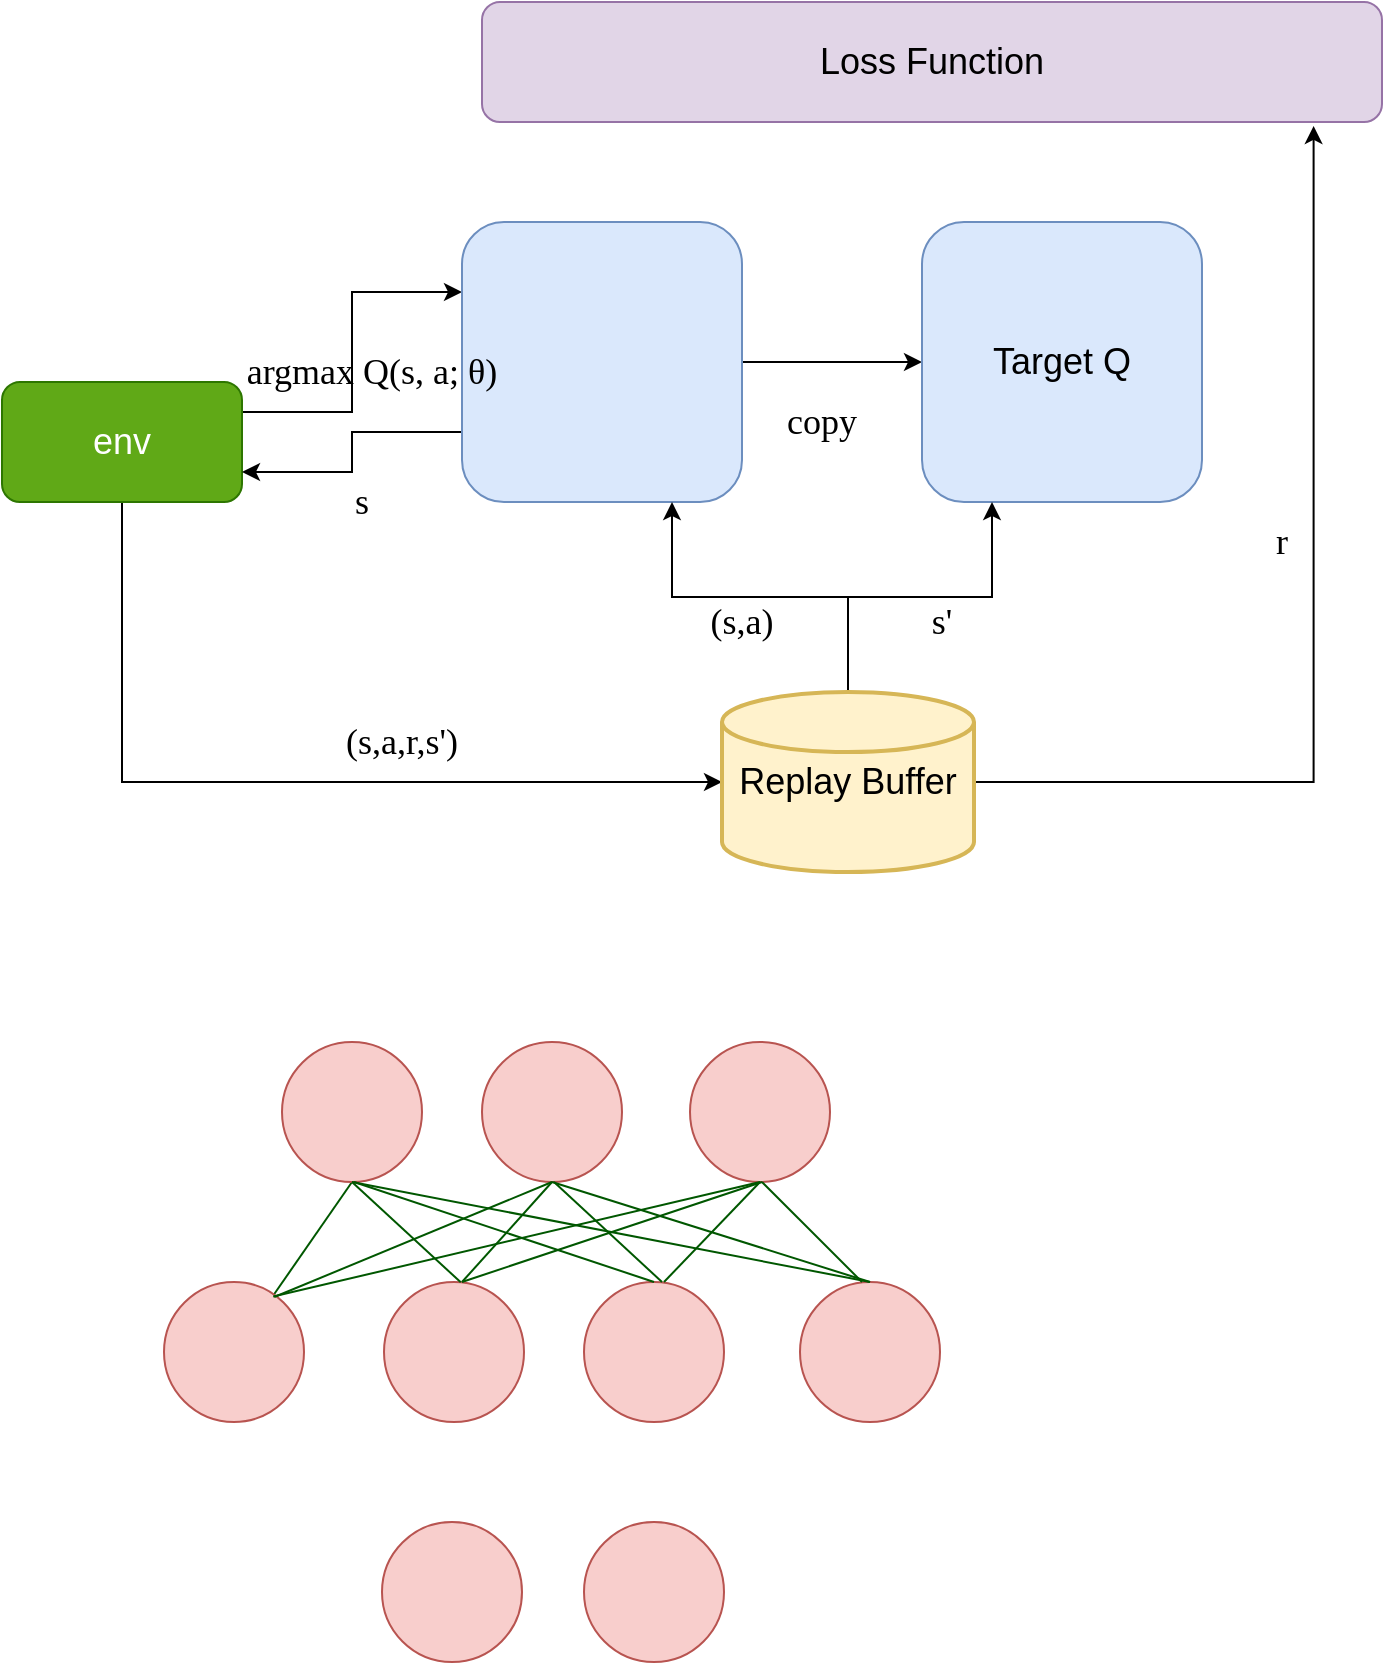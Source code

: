 <mxfile version="21.6.6" type="github">
  <diagram name="第 1 页" id="k0ht7CsUPMUArAAHNs5Z">
    <mxGraphModel dx="1195" dy="625" grid="1" gridSize="10" guides="1" tooltips="1" connect="1" arrows="1" fold="1" page="1" pageScale="1" pageWidth="827" pageHeight="1169" math="0" shadow="0">
      <root>
        <mxCell id="0" />
        <mxCell id="1" parent="0" />
        <mxCell id="zH1OFpGTS5VMXPJaPXMf-9" style="edgeStyle=orthogonalEdgeStyle;rounded=0;orthogonalLoop=1;jettySize=auto;html=1;exitX=1;exitY=0.25;exitDx=0;exitDy=0;entryX=0;entryY=0.25;entryDx=0;entryDy=0;" edge="1" parent="1" source="zH1OFpGTS5VMXPJaPXMf-1" target="zH1OFpGTS5VMXPJaPXMf-3">
          <mxGeometry relative="1" as="geometry" />
        </mxCell>
        <mxCell id="zH1OFpGTS5VMXPJaPXMf-24" style="edgeStyle=orthogonalEdgeStyle;rounded=0;orthogonalLoop=1;jettySize=auto;html=1;exitX=0.5;exitY=1;exitDx=0;exitDy=0;entryX=0;entryY=0.5;entryDx=0;entryDy=0;entryPerimeter=0;" edge="1" parent="1" source="zH1OFpGTS5VMXPJaPXMf-1" target="zH1OFpGTS5VMXPJaPXMf-15">
          <mxGeometry relative="1" as="geometry" />
        </mxCell>
        <mxCell id="zH1OFpGTS5VMXPJaPXMf-1" value="&lt;font style=&quot;font-size: 18px;&quot;&gt;env&lt;/font&gt;" style="rounded=1;whiteSpace=wrap;html=1;fillColor=#60a917;fontColor=#ffffff;strokeColor=#2D7600;" vertex="1" parent="1">
          <mxGeometry x="70" y="340" width="120" height="60" as="geometry" />
        </mxCell>
        <mxCell id="zH1OFpGTS5VMXPJaPXMf-7" style="edgeStyle=orthogonalEdgeStyle;rounded=0;orthogonalLoop=1;jettySize=auto;html=1;exitX=1;exitY=0.5;exitDx=0;exitDy=0;entryX=0;entryY=0.5;entryDx=0;entryDy=0;" edge="1" parent="1" source="zH1OFpGTS5VMXPJaPXMf-3" target="zH1OFpGTS5VMXPJaPXMf-4">
          <mxGeometry relative="1" as="geometry" />
        </mxCell>
        <mxCell id="zH1OFpGTS5VMXPJaPXMf-10" style="edgeStyle=orthogonalEdgeStyle;rounded=0;orthogonalLoop=1;jettySize=auto;html=1;exitX=0;exitY=0.75;exitDx=0;exitDy=0;entryX=1;entryY=0.75;entryDx=0;entryDy=0;" edge="1" parent="1" source="zH1OFpGTS5VMXPJaPXMf-3" target="zH1OFpGTS5VMXPJaPXMf-1">
          <mxGeometry relative="1" as="geometry" />
        </mxCell>
        <mxCell id="zH1OFpGTS5VMXPJaPXMf-3" value="" style="rounded=1;whiteSpace=wrap;html=1;fillColor=#dae8fc;strokeColor=#6c8ebf;" vertex="1" parent="1">
          <mxGeometry x="300" y="260" width="140" height="140" as="geometry" />
        </mxCell>
        <mxCell id="zH1OFpGTS5VMXPJaPXMf-4" value="&lt;font style=&quot;font-size: 18px;&quot;&gt;Target Q&lt;/font&gt;" style="rounded=1;whiteSpace=wrap;html=1;fillColor=#dae8fc;strokeColor=#6c8ebf;" vertex="1" parent="1">
          <mxGeometry x="530" y="260" width="140" height="140" as="geometry" />
        </mxCell>
        <mxCell id="zH1OFpGTS5VMXPJaPXMf-5" value="&lt;font style=&quot;font-size: 18px;&quot;&gt;Loss Function&lt;/font&gt;" style="rounded=1;whiteSpace=wrap;html=1;fillColor=#e1d5e7;strokeColor=#9673a6;" vertex="1" parent="1">
          <mxGeometry x="310" y="150" width="450" height="60" as="geometry" />
        </mxCell>
        <mxCell id="zH1OFpGTS5VMXPJaPXMf-11" value="&lt;font style=&quot;font-size: 18px;&quot; face=&quot;Times New Roman&quot;&gt;&lt;font style=&quot;font-size: 18px;&quot;&gt;argmax&amp;nbsp;&lt;/font&gt;Q(s, a; θ)&lt;/font&gt;" style="text;html=1;strokeColor=none;fillColor=none;align=center;verticalAlign=middle;whiteSpace=wrap;rounded=0;" vertex="1" parent="1">
          <mxGeometry x="180" y="320" width="150" height="30" as="geometry" />
        </mxCell>
        <mxCell id="zH1OFpGTS5VMXPJaPXMf-12" value="&lt;font style=&quot;font-size: 18px;&quot; face=&quot;Times New Roman&quot;&gt;s&lt;/font&gt;" style="text;html=1;strokeColor=none;fillColor=none;align=center;verticalAlign=middle;whiteSpace=wrap;rounded=0;" vertex="1" parent="1">
          <mxGeometry x="210" y="390" width="80" height="20" as="geometry" />
        </mxCell>
        <mxCell id="zH1OFpGTS5VMXPJaPXMf-14" value="&lt;font face=&quot;Times New Roman&quot;&gt;&lt;span style=&quot;font-size: 18px;&quot;&gt;copy&lt;/span&gt;&lt;/font&gt;" style="text;html=1;strokeColor=none;fillColor=none;align=center;verticalAlign=middle;whiteSpace=wrap;rounded=0;" vertex="1" parent="1">
          <mxGeometry x="440" y="350" width="80" height="20" as="geometry" />
        </mxCell>
        <mxCell id="zH1OFpGTS5VMXPJaPXMf-16" style="edgeStyle=orthogonalEdgeStyle;rounded=0;orthogonalLoop=1;jettySize=auto;html=1;exitX=0.5;exitY=0;exitDx=0;exitDy=0;exitPerimeter=0;entryX=0.25;entryY=1;entryDx=0;entryDy=0;" edge="1" parent="1" source="zH1OFpGTS5VMXPJaPXMf-15" target="zH1OFpGTS5VMXPJaPXMf-4">
          <mxGeometry relative="1" as="geometry" />
        </mxCell>
        <mxCell id="zH1OFpGTS5VMXPJaPXMf-17" style="edgeStyle=orthogonalEdgeStyle;rounded=0;orthogonalLoop=1;jettySize=auto;html=1;exitX=0.5;exitY=0;exitDx=0;exitDy=0;exitPerimeter=0;entryX=0.75;entryY=1;entryDx=0;entryDy=0;" edge="1" parent="1" source="zH1OFpGTS5VMXPJaPXMf-15" target="zH1OFpGTS5VMXPJaPXMf-3">
          <mxGeometry relative="1" as="geometry" />
        </mxCell>
        <mxCell id="zH1OFpGTS5VMXPJaPXMf-26" style="edgeStyle=orthogonalEdgeStyle;rounded=0;orthogonalLoop=1;jettySize=auto;html=1;exitX=1;exitY=0.5;exitDx=0;exitDy=0;exitPerimeter=0;entryX=0.924;entryY=1.033;entryDx=0;entryDy=0;entryPerimeter=0;" edge="1" parent="1" source="zH1OFpGTS5VMXPJaPXMf-15" target="zH1OFpGTS5VMXPJaPXMf-5">
          <mxGeometry relative="1" as="geometry" />
        </mxCell>
        <mxCell id="zH1OFpGTS5VMXPJaPXMf-15" value="&lt;font style=&quot;font-size: 18px;&quot;&gt;Replay Buffer&lt;/font&gt;" style="strokeWidth=2;html=1;shape=mxgraph.flowchart.database;whiteSpace=wrap;fillColor=#fff2cc;strokeColor=#d6b656;" vertex="1" parent="1">
          <mxGeometry x="430" y="495" width="126" height="90" as="geometry" />
        </mxCell>
        <mxCell id="zH1OFpGTS5VMXPJaPXMf-18" value="&lt;font style=&quot;font-size: 18px;&quot; face=&quot;Times New Roman&quot;&gt;s&#39;&lt;/font&gt;" style="text;html=1;strokeColor=none;fillColor=none;align=center;verticalAlign=middle;whiteSpace=wrap;rounded=0;" vertex="1" parent="1">
          <mxGeometry x="500" y="450" width="80" height="20" as="geometry" />
        </mxCell>
        <mxCell id="zH1OFpGTS5VMXPJaPXMf-19" value="&lt;font style=&quot;font-size: 18px;&quot; face=&quot;Times New Roman&quot;&gt;(s,a)&lt;/font&gt;" style="text;html=1;strokeColor=none;fillColor=none;align=center;verticalAlign=middle;whiteSpace=wrap;rounded=0;" vertex="1" parent="1">
          <mxGeometry x="400" y="450" width="80" height="20" as="geometry" />
        </mxCell>
        <mxCell id="zH1OFpGTS5VMXPJaPXMf-25" value="&lt;font style=&quot;font-size: 18px;&quot; face=&quot;Times New Roman&quot;&gt;(s,a,r,s&#39;)&lt;/font&gt;" style="text;html=1;strokeColor=none;fillColor=none;align=center;verticalAlign=middle;whiteSpace=wrap;rounded=0;" vertex="1" parent="1">
          <mxGeometry x="230" y="510" width="80" height="20" as="geometry" />
        </mxCell>
        <mxCell id="zH1OFpGTS5VMXPJaPXMf-27" value="&lt;font style=&quot;font-size: 18px;&quot; face=&quot;Times New Roman&quot;&gt;r&lt;/font&gt;" style="text;html=1;strokeColor=none;fillColor=none;align=center;verticalAlign=middle;whiteSpace=wrap;rounded=0;" vertex="1" parent="1">
          <mxGeometry x="670" y="410" width="80" height="20" as="geometry" />
        </mxCell>
        <mxCell id="zH1OFpGTS5VMXPJaPXMf-41" style="rounded=1;orthogonalLoop=1;jettySize=auto;html=1;exitX=0.5;exitY=1;exitDx=0;exitDy=0;strokeColor=#005700;endArrow=none;endFill=0;fillColor=#008a00;" edge="1" parent="1" source="zH1OFpGTS5VMXPJaPXMf-31" target="zH1OFpGTS5VMXPJaPXMf-34">
          <mxGeometry relative="1" as="geometry" />
        </mxCell>
        <mxCell id="zH1OFpGTS5VMXPJaPXMf-31" value="" style="ellipse;whiteSpace=wrap;html=1;aspect=fixed;fillColor=#f8cecc;strokeColor=#b85450;" vertex="1" parent="1">
          <mxGeometry x="210" y="670" width="70" height="70" as="geometry" />
        </mxCell>
        <mxCell id="zH1OFpGTS5VMXPJaPXMf-32" value="" style="ellipse;whiteSpace=wrap;html=1;aspect=fixed;fillColor=#f8cecc;strokeColor=#b85450;" vertex="1" parent="1">
          <mxGeometry x="310" y="670" width="70" height="70" as="geometry" />
        </mxCell>
        <mxCell id="zH1OFpGTS5VMXPJaPXMf-33" value="" style="ellipse;whiteSpace=wrap;html=1;aspect=fixed;fillColor=#f8cecc;strokeColor=#b85450;" vertex="1" parent="1">
          <mxGeometry x="414" y="670" width="70" height="70" as="geometry" />
        </mxCell>
        <mxCell id="zH1OFpGTS5VMXPJaPXMf-34" value="" style="ellipse;whiteSpace=wrap;html=1;aspect=fixed;fillColor=#f8cecc;strokeColor=#b85450;" vertex="1" parent="1">
          <mxGeometry x="151" y="790" width="70" height="70" as="geometry" />
        </mxCell>
        <mxCell id="zH1OFpGTS5VMXPJaPXMf-35" value="" style="ellipse;whiteSpace=wrap;html=1;aspect=fixed;fillColor=#f8cecc;strokeColor=#b85450;" vertex="1" parent="1">
          <mxGeometry x="261" y="790" width="70" height="70" as="geometry" />
        </mxCell>
        <mxCell id="zH1OFpGTS5VMXPJaPXMf-36" value="" style="ellipse;whiteSpace=wrap;html=1;aspect=fixed;fillColor=#f8cecc;strokeColor=#b85450;" vertex="1" parent="1">
          <mxGeometry x="361" y="790" width="70" height="70" as="geometry" />
        </mxCell>
        <mxCell id="zH1OFpGTS5VMXPJaPXMf-37" value="" style="ellipse;whiteSpace=wrap;html=1;aspect=fixed;fillColor=#f8cecc;strokeColor=#b85450;" vertex="1" parent="1">
          <mxGeometry x="469" y="790" width="70" height="70" as="geometry" />
        </mxCell>
        <mxCell id="zH1OFpGTS5VMXPJaPXMf-39" value="" style="ellipse;whiteSpace=wrap;html=1;aspect=fixed;fillColor=#f8cecc;strokeColor=#b85450;" vertex="1" parent="1">
          <mxGeometry x="260" y="910" width="70" height="70" as="geometry" />
        </mxCell>
        <mxCell id="zH1OFpGTS5VMXPJaPXMf-40" value="" style="ellipse;whiteSpace=wrap;html=1;aspect=fixed;fillColor=#f8cecc;strokeColor=#b85450;" vertex="1" parent="1">
          <mxGeometry x="361" y="910" width="70" height="70" as="geometry" />
        </mxCell>
        <mxCell id="zH1OFpGTS5VMXPJaPXMf-42" style="rounded=1;orthogonalLoop=1;jettySize=auto;html=1;exitX=0.5;exitY=1;exitDx=0;exitDy=0;strokeColor=#005700;endArrow=none;endFill=0;fillColor=#008a00;" edge="1" parent="1" source="zH1OFpGTS5VMXPJaPXMf-32">
          <mxGeometry relative="1" as="geometry">
            <mxPoint x="339" y="734" as="sourcePoint" />
            <mxPoint x="300" y="790" as="targetPoint" />
          </mxGeometry>
        </mxCell>
        <mxCell id="zH1OFpGTS5VMXPJaPXMf-43" style="rounded=1;orthogonalLoop=1;jettySize=auto;html=1;exitX=0.5;exitY=1;exitDx=0;exitDy=0;strokeColor=#005700;endArrow=none;endFill=0;fillColor=#008a00;" edge="1" parent="1" source="zH1OFpGTS5VMXPJaPXMf-33">
          <mxGeometry relative="1" as="geometry">
            <mxPoint x="440" y="734" as="sourcePoint" />
            <mxPoint x="401" y="790" as="targetPoint" />
          </mxGeometry>
        </mxCell>
        <mxCell id="zH1OFpGTS5VMXPJaPXMf-45" style="rounded=1;orthogonalLoop=1;jettySize=auto;html=1;exitX=0.5;exitY=1;exitDx=0;exitDy=0;strokeColor=#005700;endArrow=none;endFill=0;fillColor=#008a00;entryX=0.548;entryY=0.002;entryDx=0;entryDy=0;entryPerimeter=0;" edge="1" parent="1" source="zH1OFpGTS5VMXPJaPXMf-31" target="zH1OFpGTS5VMXPJaPXMf-35">
          <mxGeometry relative="1" as="geometry">
            <mxPoint x="255" y="750" as="sourcePoint" />
            <mxPoint x="216" y="806" as="targetPoint" />
          </mxGeometry>
        </mxCell>
        <mxCell id="zH1OFpGTS5VMXPJaPXMf-46" style="rounded=1;orthogonalLoop=1;jettySize=auto;html=1;exitX=0.5;exitY=1;exitDx=0;exitDy=0;strokeColor=#005700;endArrow=none;endFill=0;fillColor=#008a00;entryX=0.548;entryY=0.002;entryDx=0;entryDy=0;entryPerimeter=0;" edge="1" parent="1">
          <mxGeometry relative="1" as="geometry">
            <mxPoint x="346" y="740" as="sourcePoint" />
            <mxPoint x="400" y="790" as="targetPoint" />
          </mxGeometry>
        </mxCell>
        <mxCell id="zH1OFpGTS5VMXPJaPXMf-47" style="rounded=1;orthogonalLoop=1;jettySize=auto;html=1;strokeColor=#005700;endArrow=none;endFill=0;fillColor=#008a00;entryX=0.548;entryY=0.002;entryDx=0;entryDy=0;entryPerimeter=0;" edge="1" parent="1">
          <mxGeometry relative="1" as="geometry">
            <mxPoint x="450" y="740" as="sourcePoint" />
            <mxPoint x="500" y="790" as="targetPoint" />
          </mxGeometry>
        </mxCell>
        <mxCell id="zH1OFpGTS5VMXPJaPXMf-48" style="rounded=1;orthogonalLoop=1;jettySize=auto;html=1;exitX=0.5;exitY=1;exitDx=0;exitDy=0;strokeColor=#005700;endArrow=none;endFill=0;fillColor=#008a00;entryX=0.5;entryY=0;entryDx=0;entryDy=0;" edge="1" parent="1" target="zH1OFpGTS5VMXPJaPXMf-36">
          <mxGeometry relative="1" as="geometry">
            <mxPoint x="246" y="740" as="sourcePoint" />
            <mxPoint x="300" y="790" as="targetPoint" />
          </mxGeometry>
        </mxCell>
        <mxCell id="zH1OFpGTS5VMXPJaPXMf-49" style="rounded=1;orthogonalLoop=1;jettySize=auto;html=1;strokeColor=#005700;endArrow=none;endFill=0;fillColor=#008a00;entryX=0.5;entryY=0;entryDx=0;entryDy=0;exitX=0.5;exitY=1;exitDx=0;exitDy=0;" edge="1" parent="1" source="zH1OFpGTS5VMXPJaPXMf-31" target="zH1OFpGTS5VMXPJaPXMf-37">
          <mxGeometry relative="1" as="geometry">
            <mxPoint x="250" y="740" as="sourcePoint" />
            <mxPoint x="319" y="810" as="targetPoint" />
          </mxGeometry>
        </mxCell>
        <mxCell id="zH1OFpGTS5VMXPJaPXMf-50" style="rounded=1;orthogonalLoop=1;jettySize=auto;html=1;strokeColor=#005700;endArrow=none;endFill=0;fillColor=#008a00;entryX=0.788;entryY=0.107;entryDx=0;entryDy=0;entryPerimeter=0;exitX=0.5;exitY=1;exitDx=0;exitDy=0;" edge="1" parent="1" source="zH1OFpGTS5VMXPJaPXMf-32" target="zH1OFpGTS5VMXPJaPXMf-34">
          <mxGeometry relative="1" as="geometry">
            <mxPoint x="350" y="740" as="sourcePoint" />
            <mxPoint x="310" y="800" as="targetPoint" />
          </mxGeometry>
        </mxCell>
        <mxCell id="zH1OFpGTS5VMXPJaPXMf-51" style="rounded=1;orthogonalLoop=1;jettySize=auto;html=1;exitX=0.5;exitY=1;exitDx=0;exitDy=0;strokeColor=#005700;endArrow=none;endFill=0;fillColor=#008a00;entryX=0.78;entryY=0.104;entryDx=0;entryDy=0;entryPerimeter=0;" edge="1" parent="1" source="zH1OFpGTS5VMXPJaPXMf-33" target="zH1OFpGTS5VMXPJaPXMf-34">
          <mxGeometry relative="1" as="geometry">
            <mxPoint x="365" y="760" as="sourcePoint" />
            <mxPoint x="320" y="810" as="targetPoint" />
          </mxGeometry>
        </mxCell>
        <mxCell id="zH1OFpGTS5VMXPJaPXMf-52" style="rounded=1;orthogonalLoop=1;jettySize=auto;html=1;strokeColor=#005700;endArrow=none;endFill=0;fillColor=#008a00;" edge="1" parent="1">
          <mxGeometry relative="1" as="geometry">
            <mxPoint x="450" y="740" as="sourcePoint" />
            <mxPoint x="300" y="790" as="targetPoint" />
          </mxGeometry>
        </mxCell>
        <mxCell id="zH1OFpGTS5VMXPJaPXMf-53" style="rounded=1;orthogonalLoop=1;jettySize=auto;html=1;strokeColor=#005700;endArrow=none;endFill=0;fillColor=#008a00;entryX=0.5;entryY=0;entryDx=0;entryDy=0;exitX=0.5;exitY=1;exitDx=0;exitDy=0;" edge="1" parent="1" source="zH1OFpGTS5VMXPJaPXMf-32" target="zH1OFpGTS5VMXPJaPXMf-37">
          <mxGeometry relative="1" as="geometry">
            <mxPoint x="340" y="740" as="sourcePoint" />
            <mxPoint x="440" y="800" as="targetPoint" />
          </mxGeometry>
        </mxCell>
      </root>
    </mxGraphModel>
  </diagram>
</mxfile>
